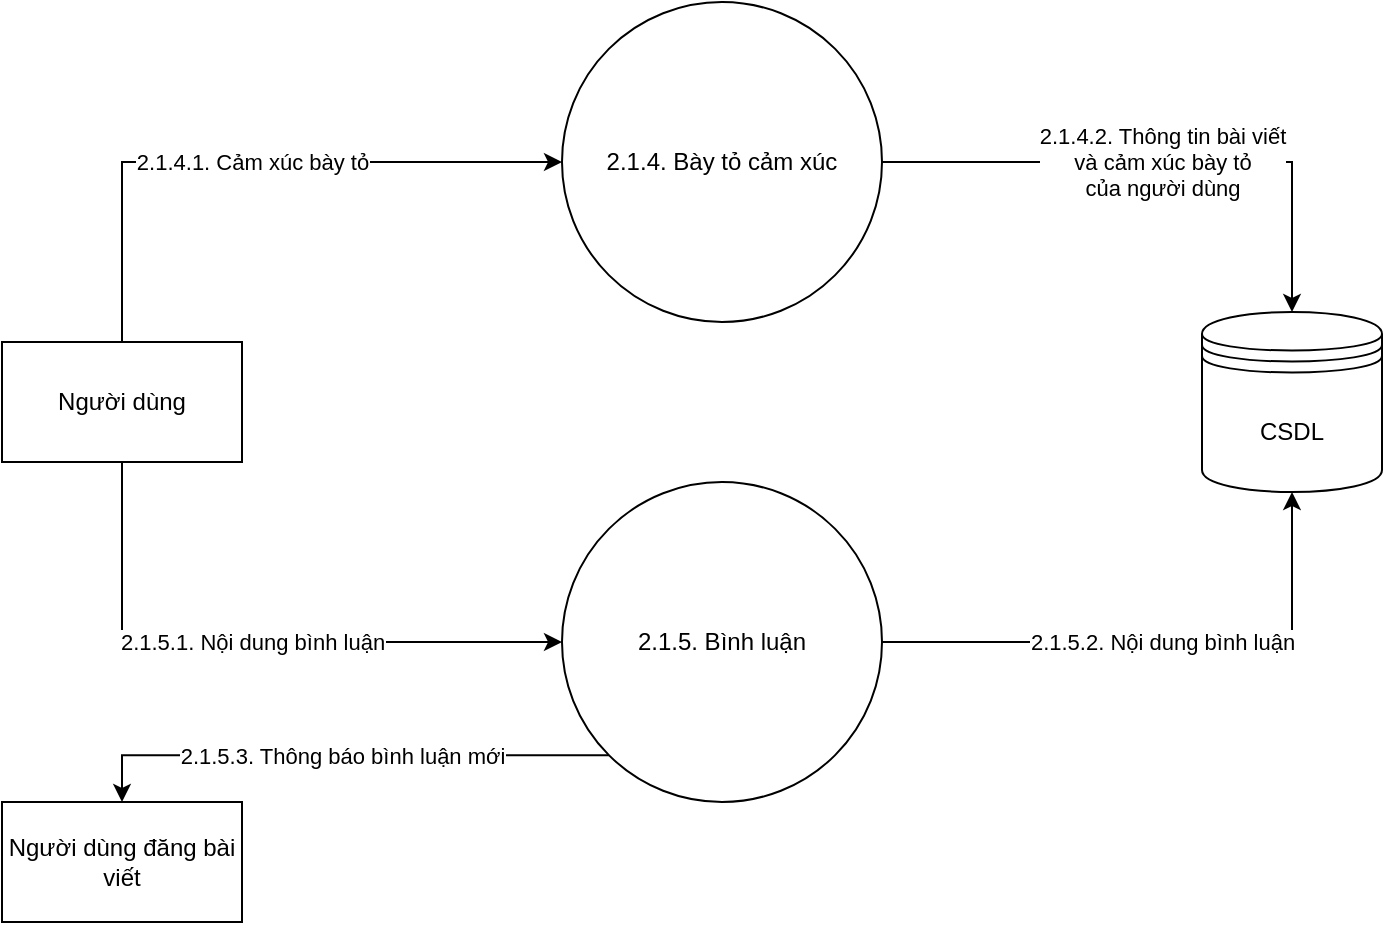 <mxfile version="13.7.3" type="device"><diagram id="eOR5_-srcEoRwRIAMjtT" name="Page-1"><mxGraphModel dx="1086" dy="846" grid="1" gridSize="10" guides="1" tooltips="1" connect="1" arrows="1" fold="1" page="1" pageScale="1" pageWidth="850" pageHeight="1100" math="0" shadow="0"><root><mxCell id="0"/><mxCell id="1" parent="0"/><mxCell id="BeteSrX2ZeOFd_AWiEyX-16" value="2.1.4.1. Cảm xúc bày tỏ" style="edgeStyle=orthogonalEdgeStyle;rounded=0;orthogonalLoop=1;jettySize=auto;html=1;exitX=0.5;exitY=0;exitDx=0;exitDy=0;entryX=0;entryY=0.5;entryDx=0;entryDy=0;" edge="1" parent="1" source="zBEoTxyViTNBASUnuy_S-3" target="BeteSrX2ZeOFd_AWiEyX-3"><mxGeometry relative="1" as="geometry"/></mxCell><mxCell id="BeteSrX2ZeOFd_AWiEyX-18" value="2.1.5.1. Nội dung bình luận" style="edgeStyle=orthogonalEdgeStyle;rounded=0;orthogonalLoop=1;jettySize=auto;html=1;exitX=0.5;exitY=1;exitDx=0;exitDy=0;entryX=0;entryY=0.5;entryDx=0;entryDy=0;" edge="1" parent="1" source="zBEoTxyViTNBASUnuy_S-3" target="zBEoTxyViTNBASUnuy_S-10"><mxGeometry relative="1" as="geometry"/></mxCell><mxCell id="zBEoTxyViTNBASUnuy_S-3" value="Người dùng" style="rounded=0;whiteSpace=wrap;html=1;" parent="1" vertex="1"><mxGeometry x="80" y="210" width="120" height="60" as="geometry"/></mxCell><mxCell id="zBEoTxyViTNBASUnuy_S-7" value="CSDL" style="shape=datastore;whiteSpace=wrap;html=1;" parent="1" vertex="1"><mxGeometry x="680" y="195" width="90" height="90" as="geometry"/></mxCell><mxCell id="BeteSrX2ZeOFd_AWiEyX-19" value="2.1.5.2. Nội dung bình luận" style="edgeStyle=orthogonalEdgeStyle;rounded=0;orthogonalLoop=1;jettySize=auto;html=1;exitX=1;exitY=0.5;exitDx=0;exitDy=0;entryX=0.5;entryY=1;entryDx=0;entryDy=0;" edge="1" parent="1" source="zBEoTxyViTNBASUnuy_S-10" target="zBEoTxyViTNBASUnuy_S-7"><mxGeometry relative="1" as="geometry"/></mxCell><mxCell id="BeteSrX2ZeOFd_AWiEyX-21" value="2.1.5.3. Thông báo bình luận mới" style="edgeStyle=orthogonalEdgeStyle;rounded=0;orthogonalLoop=1;jettySize=auto;html=1;exitX=0;exitY=1;exitDx=0;exitDy=0;entryX=0.5;entryY=0;entryDx=0;entryDy=0;" edge="1" parent="1" source="zBEoTxyViTNBASUnuy_S-10" target="BeteSrX2ZeOFd_AWiEyX-20"><mxGeometry relative="1" as="geometry"/></mxCell><mxCell id="zBEoTxyViTNBASUnuy_S-10" value="2.1.5. Bình luận" style="ellipse;whiteSpace=wrap;html=1;aspect=fixed;" parent="1" vertex="1"><mxGeometry x="360" y="280" width="160" height="160" as="geometry"/></mxCell><mxCell id="BeteSrX2ZeOFd_AWiEyX-17" value="2.1.4.2. Thông tin bài viết&lt;br&gt;và cảm xúc bày tỏ&lt;br&gt;của người dùng" style="edgeStyle=orthogonalEdgeStyle;rounded=0;orthogonalLoop=1;jettySize=auto;html=1;exitX=1;exitY=0.5;exitDx=0;exitDy=0;entryX=0.5;entryY=0;entryDx=0;entryDy=0;" edge="1" parent="1" source="BeteSrX2ZeOFd_AWiEyX-3" target="zBEoTxyViTNBASUnuy_S-7"><mxGeometry relative="1" as="geometry"/></mxCell><mxCell id="BeteSrX2ZeOFd_AWiEyX-3" value="2.1.4. Bày tỏ cảm xúc" style="ellipse;whiteSpace=wrap;html=1;aspect=fixed;" vertex="1" parent="1"><mxGeometry x="360" y="40" width="160" height="160" as="geometry"/></mxCell><mxCell id="BeteSrX2ZeOFd_AWiEyX-20" value="Người dùng đăng bài viết" style="rounded=0;whiteSpace=wrap;html=1;" vertex="1" parent="1"><mxGeometry x="80" y="440" width="120" height="60" as="geometry"/></mxCell></root></mxGraphModel></diagram></mxfile>